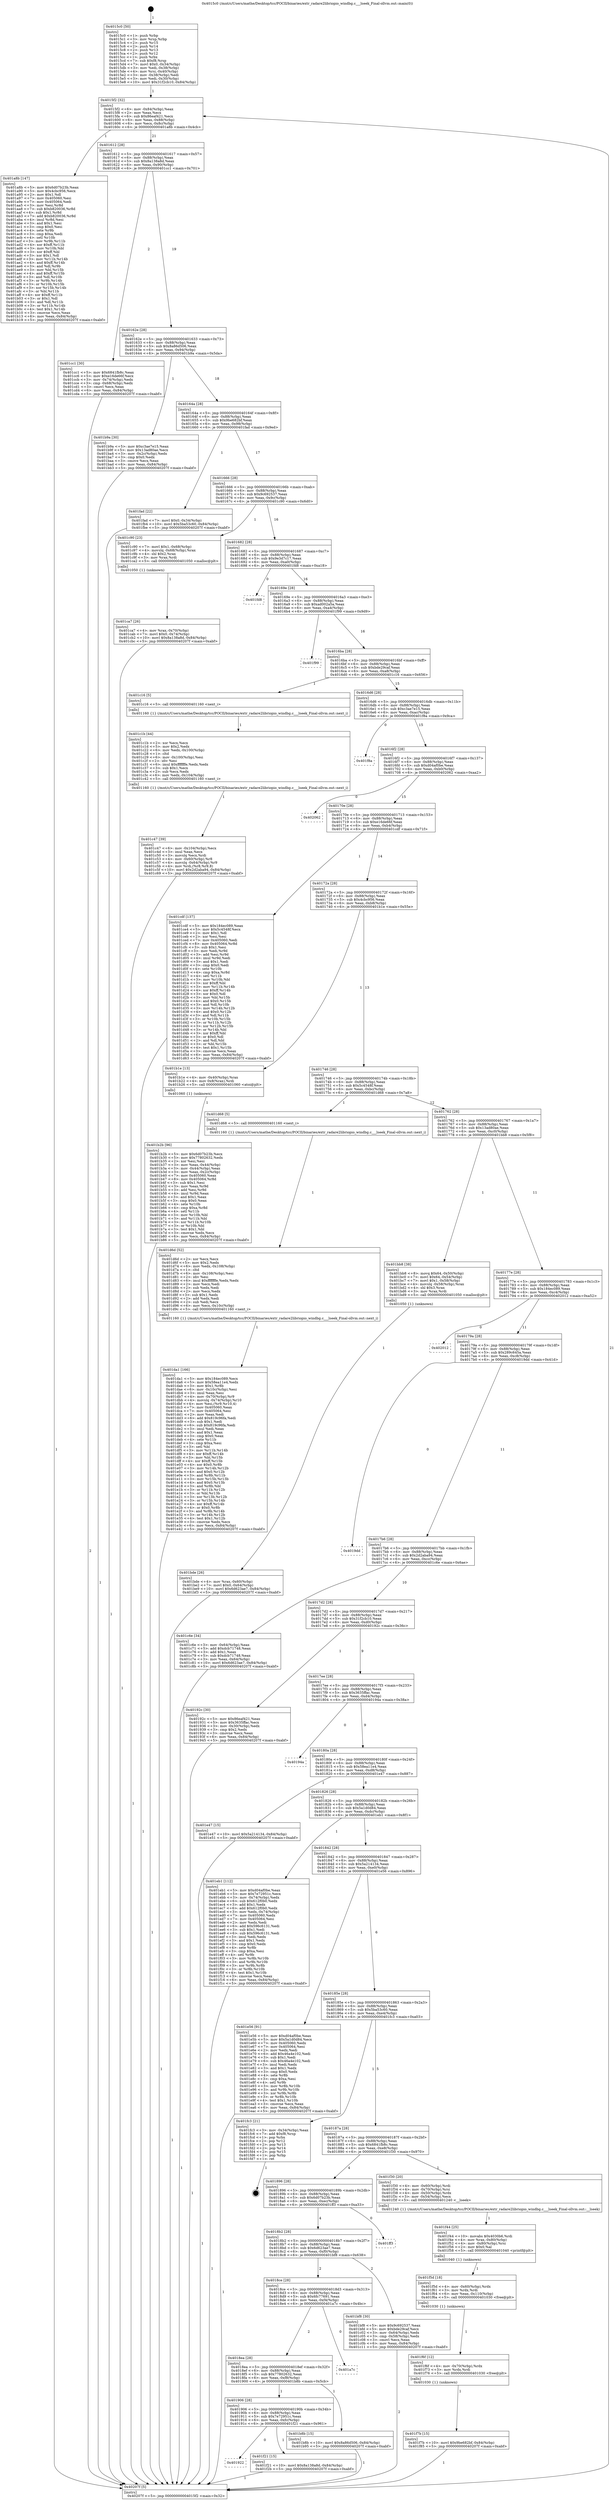 digraph "0x4015c0" {
  label = "0x4015c0 (/mnt/c/Users/mathe/Desktop/tcc/POCII/binaries/extr_radare2libriopio_windbg.c___lseek_Final-ollvm.out::main(0))"
  labelloc = "t"
  node[shape=record]

  Entry [label="",width=0.3,height=0.3,shape=circle,fillcolor=black,style=filled]
  "0x4015f2" [label="{
     0x4015f2 [32]\l
     | [instrs]\l
     &nbsp;&nbsp;0x4015f2 \<+6\>: mov -0x84(%rbp),%eax\l
     &nbsp;&nbsp;0x4015f8 \<+2\>: mov %eax,%ecx\l
     &nbsp;&nbsp;0x4015fa \<+6\>: sub $0x86eaf421,%ecx\l
     &nbsp;&nbsp;0x401600 \<+6\>: mov %eax,-0x88(%rbp)\l
     &nbsp;&nbsp;0x401606 \<+6\>: mov %ecx,-0x8c(%rbp)\l
     &nbsp;&nbsp;0x40160c \<+6\>: je 0000000000401a8b \<main+0x4cb\>\l
  }"]
  "0x401a8b" [label="{
     0x401a8b [147]\l
     | [instrs]\l
     &nbsp;&nbsp;0x401a8b \<+5\>: mov $0x6d07b23b,%eax\l
     &nbsp;&nbsp;0x401a90 \<+5\>: mov $0x4cbc956,%ecx\l
     &nbsp;&nbsp;0x401a95 \<+2\>: mov $0x1,%dl\l
     &nbsp;&nbsp;0x401a97 \<+7\>: mov 0x405060,%esi\l
     &nbsp;&nbsp;0x401a9e \<+7\>: mov 0x405064,%edi\l
     &nbsp;&nbsp;0x401aa5 \<+3\>: mov %esi,%r8d\l
     &nbsp;&nbsp;0x401aa8 \<+7\>: sub $0xb820036,%r8d\l
     &nbsp;&nbsp;0x401aaf \<+4\>: sub $0x1,%r8d\l
     &nbsp;&nbsp;0x401ab3 \<+7\>: add $0xb820036,%r8d\l
     &nbsp;&nbsp;0x401aba \<+4\>: imul %r8d,%esi\l
     &nbsp;&nbsp;0x401abe \<+3\>: and $0x1,%esi\l
     &nbsp;&nbsp;0x401ac1 \<+3\>: cmp $0x0,%esi\l
     &nbsp;&nbsp;0x401ac4 \<+4\>: sete %r9b\l
     &nbsp;&nbsp;0x401ac8 \<+3\>: cmp $0xa,%edi\l
     &nbsp;&nbsp;0x401acb \<+4\>: setl %r10b\l
     &nbsp;&nbsp;0x401acf \<+3\>: mov %r9b,%r11b\l
     &nbsp;&nbsp;0x401ad2 \<+4\>: xor $0xff,%r11b\l
     &nbsp;&nbsp;0x401ad6 \<+3\>: mov %r10b,%bl\l
     &nbsp;&nbsp;0x401ad9 \<+3\>: xor $0xff,%bl\l
     &nbsp;&nbsp;0x401adc \<+3\>: xor $0x1,%dl\l
     &nbsp;&nbsp;0x401adf \<+3\>: mov %r11b,%r14b\l
     &nbsp;&nbsp;0x401ae2 \<+4\>: and $0xff,%r14b\l
     &nbsp;&nbsp;0x401ae6 \<+3\>: and %dl,%r9b\l
     &nbsp;&nbsp;0x401ae9 \<+3\>: mov %bl,%r15b\l
     &nbsp;&nbsp;0x401aec \<+4\>: and $0xff,%r15b\l
     &nbsp;&nbsp;0x401af0 \<+3\>: and %dl,%r10b\l
     &nbsp;&nbsp;0x401af3 \<+3\>: or %r9b,%r14b\l
     &nbsp;&nbsp;0x401af6 \<+3\>: or %r10b,%r15b\l
     &nbsp;&nbsp;0x401af9 \<+3\>: xor %r15b,%r14b\l
     &nbsp;&nbsp;0x401afc \<+3\>: or %bl,%r11b\l
     &nbsp;&nbsp;0x401aff \<+4\>: xor $0xff,%r11b\l
     &nbsp;&nbsp;0x401b03 \<+3\>: or $0x1,%dl\l
     &nbsp;&nbsp;0x401b06 \<+3\>: and %dl,%r11b\l
     &nbsp;&nbsp;0x401b09 \<+3\>: or %r11b,%r14b\l
     &nbsp;&nbsp;0x401b0c \<+4\>: test $0x1,%r14b\l
     &nbsp;&nbsp;0x401b10 \<+3\>: cmovne %ecx,%eax\l
     &nbsp;&nbsp;0x401b13 \<+6\>: mov %eax,-0x84(%rbp)\l
     &nbsp;&nbsp;0x401b19 \<+5\>: jmp 000000000040207f \<main+0xabf\>\l
  }"]
  "0x401612" [label="{
     0x401612 [28]\l
     | [instrs]\l
     &nbsp;&nbsp;0x401612 \<+5\>: jmp 0000000000401617 \<main+0x57\>\l
     &nbsp;&nbsp;0x401617 \<+6\>: mov -0x88(%rbp),%eax\l
     &nbsp;&nbsp;0x40161d \<+5\>: sub $0x8a138a8d,%eax\l
     &nbsp;&nbsp;0x401622 \<+6\>: mov %eax,-0x90(%rbp)\l
     &nbsp;&nbsp;0x401628 \<+6\>: je 0000000000401cc1 \<main+0x701\>\l
  }"]
  Exit [label="",width=0.3,height=0.3,shape=circle,fillcolor=black,style=filled,peripheries=2]
  "0x401cc1" [label="{
     0x401cc1 [30]\l
     | [instrs]\l
     &nbsp;&nbsp;0x401cc1 \<+5\>: mov $0x6841fb8c,%eax\l
     &nbsp;&nbsp;0x401cc6 \<+5\>: mov $0xe16de66f,%ecx\l
     &nbsp;&nbsp;0x401ccb \<+3\>: mov -0x74(%rbp),%edx\l
     &nbsp;&nbsp;0x401cce \<+3\>: cmp -0x68(%rbp),%edx\l
     &nbsp;&nbsp;0x401cd1 \<+3\>: cmovl %ecx,%eax\l
     &nbsp;&nbsp;0x401cd4 \<+6\>: mov %eax,-0x84(%rbp)\l
     &nbsp;&nbsp;0x401cda \<+5\>: jmp 000000000040207f \<main+0xabf\>\l
  }"]
  "0x40162e" [label="{
     0x40162e [28]\l
     | [instrs]\l
     &nbsp;&nbsp;0x40162e \<+5\>: jmp 0000000000401633 \<main+0x73\>\l
     &nbsp;&nbsp;0x401633 \<+6\>: mov -0x88(%rbp),%eax\l
     &nbsp;&nbsp;0x401639 \<+5\>: sub $0x8a86d506,%eax\l
     &nbsp;&nbsp;0x40163e \<+6\>: mov %eax,-0x94(%rbp)\l
     &nbsp;&nbsp;0x401644 \<+6\>: je 0000000000401b9a \<main+0x5da\>\l
  }"]
  "0x401f7b" [label="{
     0x401f7b [15]\l
     | [instrs]\l
     &nbsp;&nbsp;0x401f7b \<+10\>: movl $0x9be682bf,-0x84(%rbp)\l
     &nbsp;&nbsp;0x401f85 \<+5\>: jmp 000000000040207f \<main+0xabf\>\l
  }"]
  "0x401b9a" [label="{
     0x401b9a [30]\l
     | [instrs]\l
     &nbsp;&nbsp;0x401b9a \<+5\>: mov $0xc3ae7e15,%eax\l
     &nbsp;&nbsp;0x401b9f \<+5\>: mov $0x13ad80ae,%ecx\l
     &nbsp;&nbsp;0x401ba4 \<+3\>: mov -0x2c(%rbp),%edx\l
     &nbsp;&nbsp;0x401ba7 \<+3\>: cmp $0x0,%edx\l
     &nbsp;&nbsp;0x401baa \<+3\>: cmove %ecx,%eax\l
     &nbsp;&nbsp;0x401bad \<+6\>: mov %eax,-0x84(%rbp)\l
     &nbsp;&nbsp;0x401bb3 \<+5\>: jmp 000000000040207f \<main+0xabf\>\l
  }"]
  "0x40164a" [label="{
     0x40164a [28]\l
     | [instrs]\l
     &nbsp;&nbsp;0x40164a \<+5\>: jmp 000000000040164f \<main+0x8f\>\l
     &nbsp;&nbsp;0x40164f \<+6\>: mov -0x88(%rbp),%eax\l
     &nbsp;&nbsp;0x401655 \<+5\>: sub $0x9be682bf,%eax\l
     &nbsp;&nbsp;0x40165a \<+6\>: mov %eax,-0x98(%rbp)\l
     &nbsp;&nbsp;0x401660 \<+6\>: je 0000000000401fad \<main+0x9ed\>\l
  }"]
  "0x401f6f" [label="{
     0x401f6f [12]\l
     | [instrs]\l
     &nbsp;&nbsp;0x401f6f \<+4\>: mov -0x70(%rbp),%rdx\l
     &nbsp;&nbsp;0x401f73 \<+3\>: mov %rdx,%rdi\l
     &nbsp;&nbsp;0x401f76 \<+5\>: call 0000000000401030 \<free@plt\>\l
     | [calls]\l
     &nbsp;&nbsp;0x401030 \{1\} (unknown)\l
  }"]
  "0x401fad" [label="{
     0x401fad [22]\l
     | [instrs]\l
     &nbsp;&nbsp;0x401fad \<+7\>: movl $0x0,-0x34(%rbp)\l
     &nbsp;&nbsp;0x401fb4 \<+10\>: movl $0x5ba53c60,-0x84(%rbp)\l
     &nbsp;&nbsp;0x401fbe \<+5\>: jmp 000000000040207f \<main+0xabf\>\l
  }"]
  "0x401666" [label="{
     0x401666 [28]\l
     | [instrs]\l
     &nbsp;&nbsp;0x401666 \<+5\>: jmp 000000000040166b \<main+0xab\>\l
     &nbsp;&nbsp;0x40166b \<+6\>: mov -0x88(%rbp),%eax\l
     &nbsp;&nbsp;0x401671 \<+5\>: sub $0x9c692537,%eax\l
     &nbsp;&nbsp;0x401676 \<+6\>: mov %eax,-0x9c(%rbp)\l
     &nbsp;&nbsp;0x40167c \<+6\>: je 0000000000401c90 \<main+0x6d0\>\l
  }"]
  "0x401f5d" [label="{
     0x401f5d [18]\l
     | [instrs]\l
     &nbsp;&nbsp;0x401f5d \<+4\>: mov -0x60(%rbp),%rdx\l
     &nbsp;&nbsp;0x401f61 \<+3\>: mov %rdx,%rdi\l
     &nbsp;&nbsp;0x401f64 \<+6\>: mov %eax,-0x110(%rbp)\l
     &nbsp;&nbsp;0x401f6a \<+5\>: call 0000000000401030 \<free@plt\>\l
     | [calls]\l
     &nbsp;&nbsp;0x401030 \{1\} (unknown)\l
  }"]
  "0x401c90" [label="{
     0x401c90 [23]\l
     | [instrs]\l
     &nbsp;&nbsp;0x401c90 \<+7\>: movl $0x1,-0x68(%rbp)\l
     &nbsp;&nbsp;0x401c97 \<+4\>: movslq -0x68(%rbp),%rax\l
     &nbsp;&nbsp;0x401c9b \<+4\>: shl $0x2,%rax\l
     &nbsp;&nbsp;0x401c9f \<+3\>: mov %rax,%rdi\l
     &nbsp;&nbsp;0x401ca2 \<+5\>: call 0000000000401050 \<malloc@plt\>\l
     | [calls]\l
     &nbsp;&nbsp;0x401050 \{1\} (unknown)\l
  }"]
  "0x401682" [label="{
     0x401682 [28]\l
     | [instrs]\l
     &nbsp;&nbsp;0x401682 \<+5\>: jmp 0000000000401687 \<main+0xc7\>\l
     &nbsp;&nbsp;0x401687 \<+6\>: mov -0x88(%rbp),%eax\l
     &nbsp;&nbsp;0x40168d \<+5\>: sub $0x9e3d7c17,%eax\l
     &nbsp;&nbsp;0x401692 \<+6\>: mov %eax,-0xa0(%rbp)\l
     &nbsp;&nbsp;0x401698 \<+6\>: je 0000000000401fd8 \<main+0xa18\>\l
  }"]
  "0x401f44" [label="{
     0x401f44 [25]\l
     | [instrs]\l
     &nbsp;&nbsp;0x401f44 \<+10\>: movabs $0x4030b6,%rdi\l
     &nbsp;&nbsp;0x401f4e \<+4\>: mov %rax,-0x80(%rbp)\l
     &nbsp;&nbsp;0x401f52 \<+4\>: mov -0x80(%rbp),%rsi\l
     &nbsp;&nbsp;0x401f56 \<+2\>: mov $0x0,%al\l
     &nbsp;&nbsp;0x401f58 \<+5\>: call 0000000000401040 \<printf@plt\>\l
     | [calls]\l
     &nbsp;&nbsp;0x401040 \{1\} (unknown)\l
  }"]
  "0x401fd8" [label="{
     0x401fd8\l
  }", style=dashed]
  "0x40169e" [label="{
     0x40169e [28]\l
     | [instrs]\l
     &nbsp;&nbsp;0x40169e \<+5\>: jmp 00000000004016a3 \<main+0xe3\>\l
     &nbsp;&nbsp;0x4016a3 \<+6\>: mov -0x88(%rbp),%eax\l
     &nbsp;&nbsp;0x4016a9 \<+5\>: sub $0xad002a5a,%eax\l
     &nbsp;&nbsp;0x4016ae \<+6\>: mov %eax,-0xa4(%rbp)\l
     &nbsp;&nbsp;0x4016b4 \<+6\>: je 0000000000401f99 \<main+0x9d9\>\l
  }"]
  "0x401922" [label="{
     0x401922\l
  }", style=dashed]
  "0x401f99" [label="{
     0x401f99\l
  }", style=dashed]
  "0x4016ba" [label="{
     0x4016ba [28]\l
     | [instrs]\l
     &nbsp;&nbsp;0x4016ba \<+5\>: jmp 00000000004016bf \<main+0xff\>\l
     &nbsp;&nbsp;0x4016bf \<+6\>: mov -0x88(%rbp),%eax\l
     &nbsp;&nbsp;0x4016c5 \<+5\>: sub $0xbde29caf,%eax\l
     &nbsp;&nbsp;0x4016ca \<+6\>: mov %eax,-0xa8(%rbp)\l
     &nbsp;&nbsp;0x4016d0 \<+6\>: je 0000000000401c16 \<main+0x656\>\l
  }"]
  "0x401f21" [label="{
     0x401f21 [15]\l
     | [instrs]\l
     &nbsp;&nbsp;0x401f21 \<+10\>: movl $0x8a138a8d,-0x84(%rbp)\l
     &nbsp;&nbsp;0x401f2b \<+5\>: jmp 000000000040207f \<main+0xabf\>\l
  }"]
  "0x401c16" [label="{
     0x401c16 [5]\l
     | [instrs]\l
     &nbsp;&nbsp;0x401c16 \<+5\>: call 0000000000401160 \<next_i\>\l
     | [calls]\l
     &nbsp;&nbsp;0x401160 \{1\} (/mnt/c/Users/mathe/Desktop/tcc/POCII/binaries/extr_radare2libriopio_windbg.c___lseek_Final-ollvm.out::next_i)\l
  }"]
  "0x4016d6" [label="{
     0x4016d6 [28]\l
     | [instrs]\l
     &nbsp;&nbsp;0x4016d6 \<+5\>: jmp 00000000004016db \<main+0x11b\>\l
     &nbsp;&nbsp;0x4016db \<+6\>: mov -0x88(%rbp),%eax\l
     &nbsp;&nbsp;0x4016e1 \<+5\>: sub $0xc3ae7e15,%eax\l
     &nbsp;&nbsp;0x4016e6 \<+6\>: mov %eax,-0xac(%rbp)\l
     &nbsp;&nbsp;0x4016ec \<+6\>: je 0000000000401f8a \<main+0x9ca\>\l
  }"]
  "0x401da1" [label="{
     0x401da1 [166]\l
     | [instrs]\l
     &nbsp;&nbsp;0x401da1 \<+5\>: mov $0x184ec089,%ecx\l
     &nbsp;&nbsp;0x401da6 \<+5\>: mov $0x58ea11e4,%edx\l
     &nbsp;&nbsp;0x401dab \<+3\>: mov $0x1,%r8b\l
     &nbsp;&nbsp;0x401dae \<+6\>: mov -0x10c(%rbp),%esi\l
     &nbsp;&nbsp;0x401db4 \<+3\>: imul %eax,%esi\l
     &nbsp;&nbsp;0x401db7 \<+4\>: mov -0x70(%rbp),%r9\l
     &nbsp;&nbsp;0x401dbb \<+4\>: movslq -0x74(%rbp),%r10\l
     &nbsp;&nbsp;0x401dbf \<+4\>: mov %esi,(%r9,%r10,4)\l
     &nbsp;&nbsp;0x401dc3 \<+7\>: mov 0x405060,%eax\l
     &nbsp;&nbsp;0x401dca \<+7\>: mov 0x405064,%esi\l
     &nbsp;&nbsp;0x401dd1 \<+2\>: mov %eax,%edi\l
     &nbsp;&nbsp;0x401dd3 \<+6\>: add $0x819c96fa,%edi\l
     &nbsp;&nbsp;0x401dd9 \<+3\>: sub $0x1,%edi\l
     &nbsp;&nbsp;0x401ddc \<+6\>: sub $0x819c96fa,%edi\l
     &nbsp;&nbsp;0x401de2 \<+3\>: imul %edi,%eax\l
     &nbsp;&nbsp;0x401de5 \<+3\>: and $0x1,%eax\l
     &nbsp;&nbsp;0x401de8 \<+3\>: cmp $0x0,%eax\l
     &nbsp;&nbsp;0x401deb \<+4\>: sete %r11b\l
     &nbsp;&nbsp;0x401def \<+3\>: cmp $0xa,%esi\l
     &nbsp;&nbsp;0x401df2 \<+3\>: setl %bl\l
     &nbsp;&nbsp;0x401df5 \<+3\>: mov %r11b,%r14b\l
     &nbsp;&nbsp;0x401df8 \<+4\>: xor $0xff,%r14b\l
     &nbsp;&nbsp;0x401dfc \<+3\>: mov %bl,%r15b\l
     &nbsp;&nbsp;0x401dff \<+4\>: xor $0xff,%r15b\l
     &nbsp;&nbsp;0x401e03 \<+4\>: xor $0x0,%r8b\l
     &nbsp;&nbsp;0x401e07 \<+3\>: mov %r14b,%r12b\l
     &nbsp;&nbsp;0x401e0a \<+4\>: and $0x0,%r12b\l
     &nbsp;&nbsp;0x401e0e \<+3\>: and %r8b,%r11b\l
     &nbsp;&nbsp;0x401e11 \<+3\>: mov %r15b,%r13b\l
     &nbsp;&nbsp;0x401e14 \<+4\>: and $0x0,%r13b\l
     &nbsp;&nbsp;0x401e18 \<+3\>: and %r8b,%bl\l
     &nbsp;&nbsp;0x401e1b \<+3\>: or %r11b,%r12b\l
     &nbsp;&nbsp;0x401e1e \<+3\>: or %bl,%r13b\l
     &nbsp;&nbsp;0x401e21 \<+3\>: xor %r13b,%r12b\l
     &nbsp;&nbsp;0x401e24 \<+3\>: or %r15b,%r14b\l
     &nbsp;&nbsp;0x401e27 \<+4\>: xor $0xff,%r14b\l
     &nbsp;&nbsp;0x401e2b \<+4\>: or $0x0,%r8b\l
     &nbsp;&nbsp;0x401e2f \<+3\>: and %r8b,%r14b\l
     &nbsp;&nbsp;0x401e32 \<+3\>: or %r14b,%r12b\l
     &nbsp;&nbsp;0x401e35 \<+4\>: test $0x1,%r12b\l
     &nbsp;&nbsp;0x401e39 \<+3\>: cmovne %edx,%ecx\l
     &nbsp;&nbsp;0x401e3c \<+6\>: mov %ecx,-0x84(%rbp)\l
     &nbsp;&nbsp;0x401e42 \<+5\>: jmp 000000000040207f \<main+0xabf\>\l
  }"]
  "0x401f8a" [label="{
     0x401f8a\l
  }", style=dashed]
  "0x4016f2" [label="{
     0x4016f2 [28]\l
     | [instrs]\l
     &nbsp;&nbsp;0x4016f2 \<+5\>: jmp 00000000004016f7 \<main+0x137\>\l
     &nbsp;&nbsp;0x4016f7 \<+6\>: mov -0x88(%rbp),%eax\l
     &nbsp;&nbsp;0x4016fd \<+5\>: sub $0xd04af0be,%eax\l
     &nbsp;&nbsp;0x401702 \<+6\>: mov %eax,-0xb0(%rbp)\l
     &nbsp;&nbsp;0x401708 \<+6\>: je 0000000000402062 \<main+0xaa2\>\l
  }"]
  "0x401d6d" [label="{
     0x401d6d [52]\l
     | [instrs]\l
     &nbsp;&nbsp;0x401d6d \<+2\>: xor %ecx,%ecx\l
     &nbsp;&nbsp;0x401d6f \<+5\>: mov $0x2,%edx\l
     &nbsp;&nbsp;0x401d74 \<+6\>: mov %edx,-0x108(%rbp)\l
     &nbsp;&nbsp;0x401d7a \<+1\>: cltd\l
     &nbsp;&nbsp;0x401d7b \<+6\>: mov -0x108(%rbp),%esi\l
     &nbsp;&nbsp;0x401d81 \<+2\>: idiv %esi\l
     &nbsp;&nbsp;0x401d83 \<+6\>: imul $0xfffffffe,%edx,%edx\l
     &nbsp;&nbsp;0x401d89 \<+2\>: mov %ecx,%edi\l
     &nbsp;&nbsp;0x401d8b \<+2\>: sub %edx,%edi\l
     &nbsp;&nbsp;0x401d8d \<+2\>: mov %ecx,%edx\l
     &nbsp;&nbsp;0x401d8f \<+3\>: sub $0x1,%edx\l
     &nbsp;&nbsp;0x401d92 \<+2\>: add %edx,%edi\l
     &nbsp;&nbsp;0x401d94 \<+2\>: sub %edi,%ecx\l
     &nbsp;&nbsp;0x401d96 \<+6\>: mov %ecx,-0x10c(%rbp)\l
     &nbsp;&nbsp;0x401d9c \<+5\>: call 0000000000401160 \<next_i\>\l
     | [calls]\l
     &nbsp;&nbsp;0x401160 \{1\} (/mnt/c/Users/mathe/Desktop/tcc/POCII/binaries/extr_radare2libriopio_windbg.c___lseek_Final-ollvm.out::next_i)\l
  }"]
  "0x402062" [label="{
     0x402062\l
  }", style=dashed]
  "0x40170e" [label="{
     0x40170e [28]\l
     | [instrs]\l
     &nbsp;&nbsp;0x40170e \<+5\>: jmp 0000000000401713 \<main+0x153\>\l
     &nbsp;&nbsp;0x401713 \<+6\>: mov -0x88(%rbp),%eax\l
     &nbsp;&nbsp;0x401719 \<+5\>: sub $0xe16de66f,%eax\l
     &nbsp;&nbsp;0x40171e \<+6\>: mov %eax,-0xb4(%rbp)\l
     &nbsp;&nbsp;0x401724 \<+6\>: je 0000000000401cdf \<main+0x71f\>\l
  }"]
  "0x401ca7" [label="{
     0x401ca7 [26]\l
     | [instrs]\l
     &nbsp;&nbsp;0x401ca7 \<+4\>: mov %rax,-0x70(%rbp)\l
     &nbsp;&nbsp;0x401cab \<+7\>: movl $0x0,-0x74(%rbp)\l
     &nbsp;&nbsp;0x401cb2 \<+10\>: movl $0x8a138a8d,-0x84(%rbp)\l
     &nbsp;&nbsp;0x401cbc \<+5\>: jmp 000000000040207f \<main+0xabf\>\l
  }"]
  "0x401cdf" [label="{
     0x401cdf [137]\l
     | [instrs]\l
     &nbsp;&nbsp;0x401cdf \<+5\>: mov $0x184ec089,%eax\l
     &nbsp;&nbsp;0x401ce4 \<+5\>: mov $0x5c4548f,%ecx\l
     &nbsp;&nbsp;0x401ce9 \<+2\>: mov $0x1,%dl\l
     &nbsp;&nbsp;0x401ceb \<+2\>: xor %esi,%esi\l
     &nbsp;&nbsp;0x401ced \<+7\>: mov 0x405060,%edi\l
     &nbsp;&nbsp;0x401cf4 \<+8\>: mov 0x405064,%r8d\l
     &nbsp;&nbsp;0x401cfc \<+3\>: sub $0x1,%esi\l
     &nbsp;&nbsp;0x401cff \<+3\>: mov %edi,%r9d\l
     &nbsp;&nbsp;0x401d02 \<+3\>: add %esi,%r9d\l
     &nbsp;&nbsp;0x401d05 \<+4\>: imul %r9d,%edi\l
     &nbsp;&nbsp;0x401d09 \<+3\>: and $0x1,%edi\l
     &nbsp;&nbsp;0x401d0c \<+3\>: cmp $0x0,%edi\l
     &nbsp;&nbsp;0x401d0f \<+4\>: sete %r10b\l
     &nbsp;&nbsp;0x401d13 \<+4\>: cmp $0xa,%r8d\l
     &nbsp;&nbsp;0x401d17 \<+4\>: setl %r11b\l
     &nbsp;&nbsp;0x401d1b \<+3\>: mov %r10b,%bl\l
     &nbsp;&nbsp;0x401d1e \<+3\>: xor $0xff,%bl\l
     &nbsp;&nbsp;0x401d21 \<+3\>: mov %r11b,%r14b\l
     &nbsp;&nbsp;0x401d24 \<+4\>: xor $0xff,%r14b\l
     &nbsp;&nbsp;0x401d28 \<+3\>: xor $0x0,%dl\l
     &nbsp;&nbsp;0x401d2b \<+3\>: mov %bl,%r15b\l
     &nbsp;&nbsp;0x401d2e \<+4\>: and $0x0,%r15b\l
     &nbsp;&nbsp;0x401d32 \<+3\>: and %dl,%r10b\l
     &nbsp;&nbsp;0x401d35 \<+3\>: mov %r14b,%r12b\l
     &nbsp;&nbsp;0x401d38 \<+4\>: and $0x0,%r12b\l
     &nbsp;&nbsp;0x401d3c \<+3\>: and %dl,%r11b\l
     &nbsp;&nbsp;0x401d3f \<+3\>: or %r10b,%r15b\l
     &nbsp;&nbsp;0x401d42 \<+3\>: or %r11b,%r12b\l
     &nbsp;&nbsp;0x401d45 \<+3\>: xor %r12b,%r15b\l
     &nbsp;&nbsp;0x401d48 \<+3\>: or %r14b,%bl\l
     &nbsp;&nbsp;0x401d4b \<+3\>: xor $0xff,%bl\l
     &nbsp;&nbsp;0x401d4e \<+3\>: or $0x0,%dl\l
     &nbsp;&nbsp;0x401d51 \<+2\>: and %dl,%bl\l
     &nbsp;&nbsp;0x401d53 \<+3\>: or %bl,%r15b\l
     &nbsp;&nbsp;0x401d56 \<+4\>: test $0x1,%r15b\l
     &nbsp;&nbsp;0x401d5a \<+3\>: cmovne %ecx,%eax\l
     &nbsp;&nbsp;0x401d5d \<+6\>: mov %eax,-0x84(%rbp)\l
     &nbsp;&nbsp;0x401d63 \<+5\>: jmp 000000000040207f \<main+0xabf\>\l
  }"]
  "0x40172a" [label="{
     0x40172a [28]\l
     | [instrs]\l
     &nbsp;&nbsp;0x40172a \<+5\>: jmp 000000000040172f \<main+0x16f\>\l
     &nbsp;&nbsp;0x40172f \<+6\>: mov -0x88(%rbp),%eax\l
     &nbsp;&nbsp;0x401735 \<+5\>: sub $0x4cbc956,%eax\l
     &nbsp;&nbsp;0x40173a \<+6\>: mov %eax,-0xb8(%rbp)\l
     &nbsp;&nbsp;0x401740 \<+6\>: je 0000000000401b1e \<main+0x55e\>\l
  }"]
  "0x401c47" [label="{
     0x401c47 [39]\l
     | [instrs]\l
     &nbsp;&nbsp;0x401c47 \<+6\>: mov -0x104(%rbp),%ecx\l
     &nbsp;&nbsp;0x401c4d \<+3\>: imul %eax,%ecx\l
     &nbsp;&nbsp;0x401c50 \<+3\>: movslq %ecx,%rdi\l
     &nbsp;&nbsp;0x401c53 \<+4\>: mov -0x60(%rbp),%r8\l
     &nbsp;&nbsp;0x401c57 \<+4\>: movslq -0x64(%rbp),%r9\l
     &nbsp;&nbsp;0x401c5b \<+4\>: mov %rdi,(%r8,%r9,8)\l
     &nbsp;&nbsp;0x401c5f \<+10\>: movl $0x2d2aba94,-0x84(%rbp)\l
     &nbsp;&nbsp;0x401c69 \<+5\>: jmp 000000000040207f \<main+0xabf\>\l
  }"]
  "0x401b1e" [label="{
     0x401b1e [13]\l
     | [instrs]\l
     &nbsp;&nbsp;0x401b1e \<+4\>: mov -0x40(%rbp),%rax\l
     &nbsp;&nbsp;0x401b22 \<+4\>: mov 0x8(%rax),%rdi\l
     &nbsp;&nbsp;0x401b26 \<+5\>: call 0000000000401060 \<atoi@plt\>\l
     | [calls]\l
     &nbsp;&nbsp;0x401060 \{1\} (unknown)\l
  }"]
  "0x401746" [label="{
     0x401746 [28]\l
     | [instrs]\l
     &nbsp;&nbsp;0x401746 \<+5\>: jmp 000000000040174b \<main+0x18b\>\l
     &nbsp;&nbsp;0x40174b \<+6\>: mov -0x88(%rbp),%eax\l
     &nbsp;&nbsp;0x401751 \<+5\>: sub $0x5c4548f,%eax\l
     &nbsp;&nbsp;0x401756 \<+6\>: mov %eax,-0xbc(%rbp)\l
     &nbsp;&nbsp;0x40175c \<+6\>: je 0000000000401d68 \<main+0x7a8\>\l
  }"]
  "0x401c1b" [label="{
     0x401c1b [44]\l
     | [instrs]\l
     &nbsp;&nbsp;0x401c1b \<+2\>: xor %ecx,%ecx\l
     &nbsp;&nbsp;0x401c1d \<+5\>: mov $0x2,%edx\l
     &nbsp;&nbsp;0x401c22 \<+6\>: mov %edx,-0x100(%rbp)\l
     &nbsp;&nbsp;0x401c28 \<+1\>: cltd\l
     &nbsp;&nbsp;0x401c29 \<+6\>: mov -0x100(%rbp),%esi\l
     &nbsp;&nbsp;0x401c2f \<+2\>: idiv %esi\l
     &nbsp;&nbsp;0x401c31 \<+6\>: imul $0xfffffffe,%edx,%edx\l
     &nbsp;&nbsp;0x401c37 \<+3\>: sub $0x1,%ecx\l
     &nbsp;&nbsp;0x401c3a \<+2\>: sub %ecx,%edx\l
     &nbsp;&nbsp;0x401c3c \<+6\>: mov %edx,-0x104(%rbp)\l
     &nbsp;&nbsp;0x401c42 \<+5\>: call 0000000000401160 \<next_i\>\l
     | [calls]\l
     &nbsp;&nbsp;0x401160 \{1\} (/mnt/c/Users/mathe/Desktop/tcc/POCII/binaries/extr_radare2libriopio_windbg.c___lseek_Final-ollvm.out::next_i)\l
  }"]
  "0x401d68" [label="{
     0x401d68 [5]\l
     | [instrs]\l
     &nbsp;&nbsp;0x401d68 \<+5\>: call 0000000000401160 \<next_i\>\l
     | [calls]\l
     &nbsp;&nbsp;0x401160 \{1\} (/mnt/c/Users/mathe/Desktop/tcc/POCII/binaries/extr_radare2libriopio_windbg.c___lseek_Final-ollvm.out::next_i)\l
  }"]
  "0x401762" [label="{
     0x401762 [28]\l
     | [instrs]\l
     &nbsp;&nbsp;0x401762 \<+5\>: jmp 0000000000401767 \<main+0x1a7\>\l
     &nbsp;&nbsp;0x401767 \<+6\>: mov -0x88(%rbp),%eax\l
     &nbsp;&nbsp;0x40176d \<+5\>: sub $0x13ad80ae,%eax\l
     &nbsp;&nbsp;0x401772 \<+6\>: mov %eax,-0xc0(%rbp)\l
     &nbsp;&nbsp;0x401778 \<+6\>: je 0000000000401bb8 \<main+0x5f8\>\l
  }"]
  "0x401bde" [label="{
     0x401bde [26]\l
     | [instrs]\l
     &nbsp;&nbsp;0x401bde \<+4\>: mov %rax,-0x60(%rbp)\l
     &nbsp;&nbsp;0x401be2 \<+7\>: movl $0x0,-0x64(%rbp)\l
     &nbsp;&nbsp;0x401be9 \<+10\>: movl $0x6d623ae7,-0x84(%rbp)\l
     &nbsp;&nbsp;0x401bf3 \<+5\>: jmp 000000000040207f \<main+0xabf\>\l
  }"]
  "0x401bb8" [label="{
     0x401bb8 [38]\l
     | [instrs]\l
     &nbsp;&nbsp;0x401bb8 \<+8\>: movq $0x64,-0x50(%rbp)\l
     &nbsp;&nbsp;0x401bc0 \<+7\>: movl $0x64,-0x54(%rbp)\l
     &nbsp;&nbsp;0x401bc7 \<+7\>: movl $0x1,-0x58(%rbp)\l
     &nbsp;&nbsp;0x401bce \<+4\>: movslq -0x58(%rbp),%rax\l
     &nbsp;&nbsp;0x401bd2 \<+4\>: shl $0x3,%rax\l
     &nbsp;&nbsp;0x401bd6 \<+3\>: mov %rax,%rdi\l
     &nbsp;&nbsp;0x401bd9 \<+5\>: call 0000000000401050 \<malloc@plt\>\l
     | [calls]\l
     &nbsp;&nbsp;0x401050 \{1\} (unknown)\l
  }"]
  "0x40177e" [label="{
     0x40177e [28]\l
     | [instrs]\l
     &nbsp;&nbsp;0x40177e \<+5\>: jmp 0000000000401783 \<main+0x1c3\>\l
     &nbsp;&nbsp;0x401783 \<+6\>: mov -0x88(%rbp),%eax\l
     &nbsp;&nbsp;0x401789 \<+5\>: sub $0x184ec089,%eax\l
     &nbsp;&nbsp;0x40178e \<+6\>: mov %eax,-0xc4(%rbp)\l
     &nbsp;&nbsp;0x401794 \<+6\>: je 0000000000402012 \<main+0xa52\>\l
  }"]
  "0x401906" [label="{
     0x401906 [28]\l
     | [instrs]\l
     &nbsp;&nbsp;0x401906 \<+5\>: jmp 000000000040190b \<main+0x34b\>\l
     &nbsp;&nbsp;0x40190b \<+6\>: mov -0x88(%rbp),%eax\l
     &nbsp;&nbsp;0x401911 \<+5\>: sub $0x7e72951c,%eax\l
     &nbsp;&nbsp;0x401916 \<+6\>: mov %eax,-0xfc(%rbp)\l
     &nbsp;&nbsp;0x40191c \<+6\>: je 0000000000401f21 \<main+0x961\>\l
  }"]
  "0x402012" [label="{
     0x402012\l
  }", style=dashed]
  "0x40179a" [label="{
     0x40179a [28]\l
     | [instrs]\l
     &nbsp;&nbsp;0x40179a \<+5\>: jmp 000000000040179f \<main+0x1df\>\l
     &nbsp;&nbsp;0x40179f \<+6\>: mov -0x88(%rbp),%eax\l
     &nbsp;&nbsp;0x4017a5 \<+5\>: sub $0x289c645a,%eax\l
     &nbsp;&nbsp;0x4017aa \<+6\>: mov %eax,-0xc8(%rbp)\l
     &nbsp;&nbsp;0x4017b0 \<+6\>: je 00000000004019dd \<main+0x41d\>\l
  }"]
  "0x401b8b" [label="{
     0x401b8b [15]\l
     | [instrs]\l
     &nbsp;&nbsp;0x401b8b \<+10\>: movl $0x8a86d506,-0x84(%rbp)\l
     &nbsp;&nbsp;0x401b95 \<+5\>: jmp 000000000040207f \<main+0xabf\>\l
  }"]
  "0x4019dd" [label="{
     0x4019dd\l
  }", style=dashed]
  "0x4017b6" [label="{
     0x4017b6 [28]\l
     | [instrs]\l
     &nbsp;&nbsp;0x4017b6 \<+5\>: jmp 00000000004017bb \<main+0x1fb\>\l
     &nbsp;&nbsp;0x4017bb \<+6\>: mov -0x88(%rbp),%eax\l
     &nbsp;&nbsp;0x4017c1 \<+5\>: sub $0x2d2aba94,%eax\l
     &nbsp;&nbsp;0x4017c6 \<+6\>: mov %eax,-0xcc(%rbp)\l
     &nbsp;&nbsp;0x4017cc \<+6\>: je 0000000000401c6e \<main+0x6ae\>\l
  }"]
  "0x4018ea" [label="{
     0x4018ea [28]\l
     | [instrs]\l
     &nbsp;&nbsp;0x4018ea \<+5\>: jmp 00000000004018ef \<main+0x32f\>\l
     &nbsp;&nbsp;0x4018ef \<+6\>: mov -0x88(%rbp),%eax\l
     &nbsp;&nbsp;0x4018f5 \<+5\>: sub $0x77802632,%eax\l
     &nbsp;&nbsp;0x4018fa \<+6\>: mov %eax,-0xf8(%rbp)\l
     &nbsp;&nbsp;0x401900 \<+6\>: je 0000000000401b8b \<main+0x5cb\>\l
  }"]
  "0x401c6e" [label="{
     0x401c6e [34]\l
     | [instrs]\l
     &nbsp;&nbsp;0x401c6e \<+3\>: mov -0x64(%rbp),%eax\l
     &nbsp;&nbsp;0x401c71 \<+5\>: add $0xdcb71748,%eax\l
     &nbsp;&nbsp;0x401c76 \<+3\>: add $0x1,%eax\l
     &nbsp;&nbsp;0x401c79 \<+5\>: sub $0xdcb71748,%eax\l
     &nbsp;&nbsp;0x401c7e \<+3\>: mov %eax,-0x64(%rbp)\l
     &nbsp;&nbsp;0x401c81 \<+10\>: movl $0x6d623ae7,-0x84(%rbp)\l
     &nbsp;&nbsp;0x401c8b \<+5\>: jmp 000000000040207f \<main+0xabf\>\l
  }"]
  "0x4017d2" [label="{
     0x4017d2 [28]\l
     | [instrs]\l
     &nbsp;&nbsp;0x4017d2 \<+5\>: jmp 00000000004017d7 \<main+0x217\>\l
     &nbsp;&nbsp;0x4017d7 \<+6\>: mov -0x88(%rbp),%eax\l
     &nbsp;&nbsp;0x4017dd \<+5\>: sub $0x31f2cb10,%eax\l
     &nbsp;&nbsp;0x4017e2 \<+6\>: mov %eax,-0xd0(%rbp)\l
     &nbsp;&nbsp;0x4017e8 \<+6\>: je 000000000040192c \<main+0x36c\>\l
  }"]
  "0x401a7c" [label="{
     0x401a7c\l
  }", style=dashed]
  "0x40192c" [label="{
     0x40192c [30]\l
     | [instrs]\l
     &nbsp;&nbsp;0x40192c \<+5\>: mov $0x86eaf421,%eax\l
     &nbsp;&nbsp;0x401931 \<+5\>: mov $0x3635ffac,%ecx\l
     &nbsp;&nbsp;0x401936 \<+3\>: mov -0x30(%rbp),%edx\l
     &nbsp;&nbsp;0x401939 \<+3\>: cmp $0x2,%edx\l
     &nbsp;&nbsp;0x40193c \<+3\>: cmovne %ecx,%eax\l
     &nbsp;&nbsp;0x40193f \<+6\>: mov %eax,-0x84(%rbp)\l
     &nbsp;&nbsp;0x401945 \<+5\>: jmp 000000000040207f \<main+0xabf\>\l
  }"]
  "0x4017ee" [label="{
     0x4017ee [28]\l
     | [instrs]\l
     &nbsp;&nbsp;0x4017ee \<+5\>: jmp 00000000004017f3 \<main+0x233\>\l
     &nbsp;&nbsp;0x4017f3 \<+6\>: mov -0x88(%rbp),%eax\l
     &nbsp;&nbsp;0x4017f9 \<+5\>: sub $0x3635ffac,%eax\l
     &nbsp;&nbsp;0x4017fe \<+6\>: mov %eax,-0xd4(%rbp)\l
     &nbsp;&nbsp;0x401804 \<+6\>: je 000000000040194a \<main+0x38a\>\l
  }"]
  "0x40207f" [label="{
     0x40207f [5]\l
     | [instrs]\l
     &nbsp;&nbsp;0x40207f \<+5\>: jmp 00000000004015f2 \<main+0x32\>\l
  }"]
  "0x4015c0" [label="{
     0x4015c0 [50]\l
     | [instrs]\l
     &nbsp;&nbsp;0x4015c0 \<+1\>: push %rbp\l
     &nbsp;&nbsp;0x4015c1 \<+3\>: mov %rsp,%rbp\l
     &nbsp;&nbsp;0x4015c4 \<+2\>: push %r15\l
     &nbsp;&nbsp;0x4015c6 \<+2\>: push %r14\l
     &nbsp;&nbsp;0x4015c8 \<+2\>: push %r13\l
     &nbsp;&nbsp;0x4015ca \<+2\>: push %r12\l
     &nbsp;&nbsp;0x4015cc \<+1\>: push %rbx\l
     &nbsp;&nbsp;0x4015cd \<+7\>: sub $0xf8,%rsp\l
     &nbsp;&nbsp;0x4015d4 \<+7\>: movl $0x0,-0x34(%rbp)\l
     &nbsp;&nbsp;0x4015db \<+3\>: mov %edi,-0x38(%rbp)\l
     &nbsp;&nbsp;0x4015de \<+4\>: mov %rsi,-0x40(%rbp)\l
     &nbsp;&nbsp;0x4015e2 \<+3\>: mov -0x38(%rbp),%edi\l
     &nbsp;&nbsp;0x4015e5 \<+3\>: mov %edi,-0x30(%rbp)\l
     &nbsp;&nbsp;0x4015e8 \<+10\>: movl $0x31f2cb10,-0x84(%rbp)\l
  }"]
  "0x401b2b" [label="{
     0x401b2b [96]\l
     | [instrs]\l
     &nbsp;&nbsp;0x401b2b \<+5\>: mov $0x6d07b23b,%ecx\l
     &nbsp;&nbsp;0x401b30 \<+5\>: mov $0x77802632,%edx\l
     &nbsp;&nbsp;0x401b35 \<+2\>: xor %esi,%esi\l
     &nbsp;&nbsp;0x401b37 \<+3\>: mov %eax,-0x44(%rbp)\l
     &nbsp;&nbsp;0x401b3a \<+3\>: mov -0x44(%rbp),%eax\l
     &nbsp;&nbsp;0x401b3d \<+3\>: mov %eax,-0x2c(%rbp)\l
     &nbsp;&nbsp;0x401b40 \<+7\>: mov 0x405060,%eax\l
     &nbsp;&nbsp;0x401b47 \<+8\>: mov 0x405064,%r8d\l
     &nbsp;&nbsp;0x401b4f \<+3\>: sub $0x1,%esi\l
     &nbsp;&nbsp;0x401b52 \<+3\>: mov %eax,%r9d\l
     &nbsp;&nbsp;0x401b55 \<+3\>: add %esi,%r9d\l
     &nbsp;&nbsp;0x401b58 \<+4\>: imul %r9d,%eax\l
     &nbsp;&nbsp;0x401b5c \<+3\>: and $0x1,%eax\l
     &nbsp;&nbsp;0x401b5f \<+3\>: cmp $0x0,%eax\l
     &nbsp;&nbsp;0x401b62 \<+4\>: sete %r10b\l
     &nbsp;&nbsp;0x401b66 \<+4\>: cmp $0xa,%r8d\l
     &nbsp;&nbsp;0x401b6a \<+4\>: setl %r11b\l
     &nbsp;&nbsp;0x401b6e \<+3\>: mov %r10b,%bl\l
     &nbsp;&nbsp;0x401b71 \<+3\>: and %r11b,%bl\l
     &nbsp;&nbsp;0x401b74 \<+3\>: xor %r11b,%r10b\l
     &nbsp;&nbsp;0x401b77 \<+3\>: or %r10b,%bl\l
     &nbsp;&nbsp;0x401b7a \<+3\>: test $0x1,%bl\l
     &nbsp;&nbsp;0x401b7d \<+3\>: cmovne %edx,%ecx\l
     &nbsp;&nbsp;0x401b80 \<+6\>: mov %ecx,-0x84(%rbp)\l
     &nbsp;&nbsp;0x401b86 \<+5\>: jmp 000000000040207f \<main+0xabf\>\l
  }"]
  "0x4018ce" [label="{
     0x4018ce [28]\l
     | [instrs]\l
     &nbsp;&nbsp;0x4018ce \<+5\>: jmp 00000000004018d3 \<main+0x313\>\l
     &nbsp;&nbsp;0x4018d3 \<+6\>: mov -0x88(%rbp),%eax\l
     &nbsp;&nbsp;0x4018d9 \<+5\>: sub $0x6fc77691,%eax\l
     &nbsp;&nbsp;0x4018de \<+6\>: mov %eax,-0xf4(%rbp)\l
     &nbsp;&nbsp;0x4018e4 \<+6\>: je 0000000000401a7c \<main+0x4bc\>\l
  }"]
  "0x40194a" [label="{
     0x40194a\l
  }", style=dashed]
  "0x40180a" [label="{
     0x40180a [28]\l
     | [instrs]\l
     &nbsp;&nbsp;0x40180a \<+5\>: jmp 000000000040180f \<main+0x24f\>\l
     &nbsp;&nbsp;0x40180f \<+6\>: mov -0x88(%rbp),%eax\l
     &nbsp;&nbsp;0x401815 \<+5\>: sub $0x58ea11e4,%eax\l
     &nbsp;&nbsp;0x40181a \<+6\>: mov %eax,-0xd8(%rbp)\l
     &nbsp;&nbsp;0x401820 \<+6\>: je 0000000000401e47 \<main+0x887\>\l
  }"]
  "0x401bf8" [label="{
     0x401bf8 [30]\l
     | [instrs]\l
     &nbsp;&nbsp;0x401bf8 \<+5\>: mov $0x9c692537,%eax\l
     &nbsp;&nbsp;0x401bfd \<+5\>: mov $0xbde29caf,%ecx\l
     &nbsp;&nbsp;0x401c02 \<+3\>: mov -0x64(%rbp),%edx\l
     &nbsp;&nbsp;0x401c05 \<+3\>: cmp -0x58(%rbp),%edx\l
     &nbsp;&nbsp;0x401c08 \<+3\>: cmovl %ecx,%eax\l
     &nbsp;&nbsp;0x401c0b \<+6\>: mov %eax,-0x84(%rbp)\l
     &nbsp;&nbsp;0x401c11 \<+5\>: jmp 000000000040207f \<main+0xabf\>\l
  }"]
  "0x401e47" [label="{
     0x401e47 [15]\l
     | [instrs]\l
     &nbsp;&nbsp;0x401e47 \<+10\>: movl $0x5a214134,-0x84(%rbp)\l
     &nbsp;&nbsp;0x401e51 \<+5\>: jmp 000000000040207f \<main+0xabf\>\l
  }"]
  "0x401826" [label="{
     0x401826 [28]\l
     | [instrs]\l
     &nbsp;&nbsp;0x401826 \<+5\>: jmp 000000000040182b \<main+0x26b\>\l
     &nbsp;&nbsp;0x40182b \<+6\>: mov -0x88(%rbp),%eax\l
     &nbsp;&nbsp;0x401831 \<+5\>: sub $0x5a1d0d84,%eax\l
     &nbsp;&nbsp;0x401836 \<+6\>: mov %eax,-0xdc(%rbp)\l
     &nbsp;&nbsp;0x40183c \<+6\>: je 0000000000401eb1 \<main+0x8f1\>\l
  }"]
  "0x4018b2" [label="{
     0x4018b2 [28]\l
     | [instrs]\l
     &nbsp;&nbsp;0x4018b2 \<+5\>: jmp 00000000004018b7 \<main+0x2f7\>\l
     &nbsp;&nbsp;0x4018b7 \<+6\>: mov -0x88(%rbp),%eax\l
     &nbsp;&nbsp;0x4018bd \<+5\>: sub $0x6d623ae7,%eax\l
     &nbsp;&nbsp;0x4018c2 \<+6\>: mov %eax,-0xf0(%rbp)\l
     &nbsp;&nbsp;0x4018c8 \<+6\>: je 0000000000401bf8 \<main+0x638\>\l
  }"]
  "0x401eb1" [label="{
     0x401eb1 [112]\l
     | [instrs]\l
     &nbsp;&nbsp;0x401eb1 \<+5\>: mov $0xd04af0be,%eax\l
     &nbsp;&nbsp;0x401eb6 \<+5\>: mov $0x7e72951c,%ecx\l
     &nbsp;&nbsp;0x401ebb \<+3\>: mov -0x74(%rbp),%edx\l
     &nbsp;&nbsp;0x401ebe \<+6\>: sub $0x612f0b0,%edx\l
     &nbsp;&nbsp;0x401ec4 \<+3\>: add $0x1,%edx\l
     &nbsp;&nbsp;0x401ec7 \<+6\>: add $0x612f0b0,%edx\l
     &nbsp;&nbsp;0x401ecd \<+3\>: mov %edx,-0x74(%rbp)\l
     &nbsp;&nbsp;0x401ed0 \<+7\>: mov 0x405060,%edx\l
     &nbsp;&nbsp;0x401ed7 \<+7\>: mov 0x405064,%esi\l
     &nbsp;&nbsp;0x401ede \<+2\>: mov %edx,%edi\l
     &nbsp;&nbsp;0x401ee0 \<+6\>: add $0x596c6131,%edi\l
     &nbsp;&nbsp;0x401ee6 \<+3\>: sub $0x1,%edi\l
     &nbsp;&nbsp;0x401ee9 \<+6\>: sub $0x596c6131,%edi\l
     &nbsp;&nbsp;0x401eef \<+3\>: imul %edi,%edx\l
     &nbsp;&nbsp;0x401ef2 \<+3\>: and $0x1,%edx\l
     &nbsp;&nbsp;0x401ef5 \<+3\>: cmp $0x0,%edx\l
     &nbsp;&nbsp;0x401ef8 \<+4\>: sete %r8b\l
     &nbsp;&nbsp;0x401efc \<+3\>: cmp $0xa,%esi\l
     &nbsp;&nbsp;0x401eff \<+4\>: setl %r9b\l
     &nbsp;&nbsp;0x401f03 \<+3\>: mov %r8b,%r10b\l
     &nbsp;&nbsp;0x401f06 \<+3\>: and %r9b,%r10b\l
     &nbsp;&nbsp;0x401f09 \<+3\>: xor %r9b,%r8b\l
     &nbsp;&nbsp;0x401f0c \<+3\>: or %r8b,%r10b\l
     &nbsp;&nbsp;0x401f0f \<+4\>: test $0x1,%r10b\l
     &nbsp;&nbsp;0x401f13 \<+3\>: cmovne %ecx,%eax\l
     &nbsp;&nbsp;0x401f16 \<+6\>: mov %eax,-0x84(%rbp)\l
     &nbsp;&nbsp;0x401f1c \<+5\>: jmp 000000000040207f \<main+0xabf\>\l
  }"]
  "0x401842" [label="{
     0x401842 [28]\l
     | [instrs]\l
     &nbsp;&nbsp;0x401842 \<+5\>: jmp 0000000000401847 \<main+0x287\>\l
     &nbsp;&nbsp;0x401847 \<+6\>: mov -0x88(%rbp),%eax\l
     &nbsp;&nbsp;0x40184d \<+5\>: sub $0x5a214134,%eax\l
     &nbsp;&nbsp;0x401852 \<+6\>: mov %eax,-0xe0(%rbp)\l
     &nbsp;&nbsp;0x401858 \<+6\>: je 0000000000401e56 \<main+0x896\>\l
  }"]
  "0x401ff3" [label="{
     0x401ff3\l
  }", style=dashed]
  "0x401e56" [label="{
     0x401e56 [91]\l
     | [instrs]\l
     &nbsp;&nbsp;0x401e56 \<+5\>: mov $0xd04af0be,%eax\l
     &nbsp;&nbsp;0x401e5b \<+5\>: mov $0x5a1d0d84,%ecx\l
     &nbsp;&nbsp;0x401e60 \<+7\>: mov 0x405060,%edx\l
     &nbsp;&nbsp;0x401e67 \<+7\>: mov 0x405064,%esi\l
     &nbsp;&nbsp;0x401e6e \<+2\>: mov %edx,%edi\l
     &nbsp;&nbsp;0x401e70 \<+6\>: add $0x46a4e102,%edi\l
     &nbsp;&nbsp;0x401e76 \<+3\>: sub $0x1,%edi\l
     &nbsp;&nbsp;0x401e79 \<+6\>: sub $0x46a4e102,%edi\l
     &nbsp;&nbsp;0x401e7f \<+3\>: imul %edi,%edx\l
     &nbsp;&nbsp;0x401e82 \<+3\>: and $0x1,%edx\l
     &nbsp;&nbsp;0x401e85 \<+3\>: cmp $0x0,%edx\l
     &nbsp;&nbsp;0x401e88 \<+4\>: sete %r8b\l
     &nbsp;&nbsp;0x401e8c \<+3\>: cmp $0xa,%esi\l
     &nbsp;&nbsp;0x401e8f \<+4\>: setl %r9b\l
     &nbsp;&nbsp;0x401e93 \<+3\>: mov %r8b,%r10b\l
     &nbsp;&nbsp;0x401e96 \<+3\>: and %r9b,%r10b\l
     &nbsp;&nbsp;0x401e99 \<+3\>: xor %r9b,%r8b\l
     &nbsp;&nbsp;0x401e9c \<+3\>: or %r8b,%r10b\l
     &nbsp;&nbsp;0x401e9f \<+4\>: test $0x1,%r10b\l
     &nbsp;&nbsp;0x401ea3 \<+3\>: cmovne %ecx,%eax\l
     &nbsp;&nbsp;0x401ea6 \<+6\>: mov %eax,-0x84(%rbp)\l
     &nbsp;&nbsp;0x401eac \<+5\>: jmp 000000000040207f \<main+0xabf\>\l
  }"]
  "0x40185e" [label="{
     0x40185e [28]\l
     | [instrs]\l
     &nbsp;&nbsp;0x40185e \<+5\>: jmp 0000000000401863 \<main+0x2a3\>\l
     &nbsp;&nbsp;0x401863 \<+6\>: mov -0x88(%rbp),%eax\l
     &nbsp;&nbsp;0x401869 \<+5\>: sub $0x5ba53c60,%eax\l
     &nbsp;&nbsp;0x40186e \<+6\>: mov %eax,-0xe4(%rbp)\l
     &nbsp;&nbsp;0x401874 \<+6\>: je 0000000000401fc3 \<main+0xa03\>\l
  }"]
  "0x401896" [label="{
     0x401896 [28]\l
     | [instrs]\l
     &nbsp;&nbsp;0x401896 \<+5\>: jmp 000000000040189b \<main+0x2db\>\l
     &nbsp;&nbsp;0x40189b \<+6\>: mov -0x88(%rbp),%eax\l
     &nbsp;&nbsp;0x4018a1 \<+5\>: sub $0x6d07b23b,%eax\l
     &nbsp;&nbsp;0x4018a6 \<+6\>: mov %eax,-0xec(%rbp)\l
     &nbsp;&nbsp;0x4018ac \<+6\>: je 0000000000401ff3 \<main+0xa33\>\l
  }"]
  "0x401fc3" [label="{
     0x401fc3 [21]\l
     | [instrs]\l
     &nbsp;&nbsp;0x401fc3 \<+3\>: mov -0x34(%rbp),%eax\l
     &nbsp;&nbsp;0x401fc6 \<+7\>: add $0xf8,%rsp\l
     &nbsp;&nbsp;0x401fcd \<+1\>: pop %rbx\l
     &nbsp;&nbsp;0x401fce \<+2\>: pop %r12\l
     &nbsp;&nbsp;0x401fd0 \<+2\>: pop %r13\l
     &nbsp;&nbsp;0x401fd2 \<+2\>: pop %r14\l
     &nbsp;&nbsp;0x401fd4 \<+2\>: pop %r15\l
     &nbsp;&nbsp;0x401fd6 \<+1\>: pop %rbp\l
     &nbsp;&nbsp;0x401fd7 \<+1\>: ret\l
  }"]
  "0x40187a" [label="{
     0x40187a [28]\l
     | [instrs]\l
     &nbsp;&nbsp;0x40187a \<+5\>: jmp 000000000040187f \<main+0x2bf\>\l
     &nbsp;&nbsp;0x40187f \<+6\>: mov -0x88(%rbp),%eax\l
     &nbsp;&nbsp;0x401885 \<+5\>: sub $0x6841fb8c,%eax\l
     &nbsp;&nbsp;0x40188a \<+6\>: mov %eax,-0xe8(%rbp)\l
     &nbsp;&nbsp;0x401890 \<+6\>: je 0000000000401f30 \<main+0x970\>\l
  }"]
  "0x401f30" [label="{
     0x401f30 [20]\l
     | [instrs]\l
     &nbsp;&nbsp;0x401f30 \<+4\>: mov -0x60(%rbp),%rdi\l
     &nbsp;&nbsp;0x401f34 \<+4\>: mov -0x70(%rbp),%rsi\l
     &nbsp;&nbsp;0x401f38 \<+4\>: mov -0x50(%rbp),%rdx\l
     &nbsp;&nbsp;0x401f3c \<+3\>: mov -0x54(%rbp),%ecx\l
     &nbsp;&nbsp;0x401f3f \<+5\>: call 0000000000401240 \<__lseek\>\l
     | [calls]\l
     &nbsp;&nbsp;0x401240 \{1\} (/mnt/c/Users/mathe/Desktop/tcc/POCII/binaries/extr_radare2libriopio_windbg.c___lseek_Final-ollvm.out::__lseek)\l
  }"]
  Entry -> "0x4015c0" [label=" 1"]
  "0x4015f2" -> "0x401a8b" [label=" 1"]
  "0x4015f2" -> "0x401612" [label=" 21"]
  "0x401fc3" -> Exit [label=" 1"]
  "0x401612" -> "0x401cc1" [label=" 2"]
  "0x401612" -> "0x40162e" [label=" 19"]
  "0x401fad" -> "0x40207f" [label=" 1"]
  "0x40162e" -> "0x401b9a" [label=" 1"]
  "0x40162e" -> "0x40164a" [label=" 18"]
  "0x401f7b" -> "0x40207f" [label=" 1"]
  "0x40164a" -> "0x401fad" [label=" 1"]
  "0x40164a" -> "0x401666" [label=" 17"]
  "0x401f6f" -> "0x401f7b" [label=" 1"]
  "0x401666" -> "0x401c90" [label=" 1"]
  "0x401666" -> "0x401682" [label=" 16"]
  "0x401f5d" -> "0x401f6f" [label=" 1"]
  "0x401682" -> "0x401fd8" [label=" 0"]
  "0x401682" -> "0x40169e" [label=" 16"]
  "0x401f44" -> "0x401f5d" [label=" 1"]
  "0x40169e" -> "0x401f99" [label=" 0"]
  "0x40169e" -> "0x4016ba" [label=" 16"]
  "0x401f30" -> "0x401f44" [label=" 1"]
  "0x4016ba" -> "0x401c16" [label=" 1"]
  "0x4016ba" -> "0x4016d6" [label=" 15"]
  "0x401f21" -> "0x40207f" [label=" 1"]
  "0x4016d6" -> "0x401f8a" [label=" 0"]
  "0x4016d6" -> "0x4016f2" [label=" 15"]
  "0x401906" -> "0x401f21" [label=" 1"]
  "0x4016f2" -> "0x402062" [label=" 0"]
  "0x4016f2" -> "0x40170e" [label=" 15"]
  "0x401906" -> "0x401922" [label=" 0"]
  "0x40170e" -> "0x401cdf" [label=" 1"]
  "0x40170e" -> "0x40172a" [label=" 14"]
  "0x401eb1" -> "0x40207f" [label=" 1"]
  "0x40172a" -> "0x401b1e" [label=" 1"]
  "0x40172a" -> "0x401746" [label=" 13"]
  "0x401e56" -> "0x40207f" [label=" 1"]
  "0x401746" -> "0x401d68" [label=" 1"]
  "0x401746" -> "0x401762" [label=" 12"]
  "0x401e47" -> "0x40207f" [label=" 1"]
  "0x401762" -> "0x401bb8" [label=" 1"]
  "0x401762" -> "0x40177e" [label=" 11"]
  "0x401da1" -> "0x40207f" [label=" 1"]
  "0x40177e" -> "0x402012" [label=" 0"]
  "0x40177e" -> "0x40179a" [label=" 11"]
  "0x401d6d" -> "0x401da1" [label=" 1"]
  "0x40179a" -> "0x4019dd" [label=" 0"]
  "0x40179a" -> "0x4017b6" [label=" 11"]
  "0x401d68" -> "0x401d6d" [label=" 1"]
  "0x4017b6" -> "0x401c6e" [label=" 1"]
  "0x4017b6" -> "0x4017d2" [label=" 10"]
  "0x401cc1" -> "0x40207f" [label=" 2"]
  "0x4017d2" -> "0x40192c" [label=" 1"]
  "0x4017d2" -> "0x4017ee" [label=" 9"]
  "0x40192c" -> "0x40207f" [label=" 1"]
  "0x4015c0" -> "0x4015f2" [label=" 1"]
  "0x40207f" -> "0x4015f2" [label=" 21"]
  "0x401a8b" -> "0x40207f" [label=" 1"]
  "0x401b1e" -> "0x401b2b" [label=" 1"]
  "0x401b2b" -> "0x40207f" [label=" 1"]
  "0x401ca7" -> "0x40207f" [label=" 1"]
  "0x4017ee" -> "0x40194a" [label=" 0"]
  "0x4017ee" -> "0x40180a" [label=" 9"]
  "0x401c6e" -> "0x40207f" [label=" 1"]
  "0x40180a" -> "0x401e47" [label=" 1"]
  "0x40180a" -> "0x401826" [label=" 8"]
  "0x401c47" -> "0x40207f" [label=" 1"]
  "0x401826" -> "0x401eb1" [label=" 1"]
  "0x401826" -> "0x401842" [label=" 7"]
  "0x401c16" -> "0x401c1b" [label=" 1"]
  "0x401842" -> "0x401e56" [label=" 1"]
  "0x401842" -> "0x40185e" [label=" 6"]
  "0x401bf8" -> "0x40207f" [label=" 2"]
  "0x40185e" -> "0x401fc3" [label=" 1"]
  "0x40185e" -> "0x40187a" [label=" 5"]
  "0x401bb8" -> "0x401bde" [label=" 1"]
  "0x40187a" -> "0x401f30" [label=" 1"]
  "0x40187a" -> "0x401896" [label=" 4"]
  "0x401bde" -> "0x40207f" [label=" 1"]
  "0x401896" -> "0x401ff3" [label=" 0"]
  "0x401896" -> "0x4018b2" [label=" 4"]
  "0x401c1b" -> "0x401c47" [label=" 1"]
  "0x4018b2" -> "0x401bf8" [label=" 2"]
  "0x4018b2" -> "0x4018ce" [label=" 2"]
  "0x401c90" -> "0x401ca7" [label=" 1"]
  "0x4018ce" -> "0x401a7c" [label=" 0"]
  "0x4018ce" -> "0x4018ea" [label=" 2"]
  "0x401cdf" -> "0x40207f" [label=" 1"]
  "0x4018ea" -> "0x401b8b" [label=" 1"]
  "0x4018ea" -> "0x401906" [label=" 1"]
  "0x401b8b" -> "0x40207f" [label=" 1"]
  "0x401b9a" -> "0x40207f" [label=" 1"]
}

